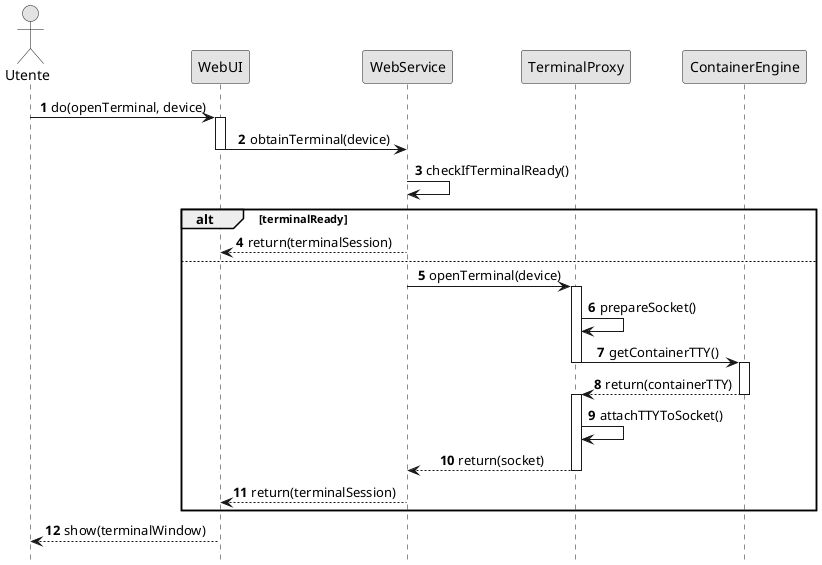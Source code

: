 
  ┌─┐
  ║"│
  └┬┘
  ┌┼┐
   │                       ┌─────┐                   ┌──────────┐              ┌─────────────┐          ┌───────────────┐
  ┌┴┐                      │WebUI│                   │WebService│              │TerminalProxy│          │ContainerEngine│
Utente                     └──┬──┘                   └────┬─────┘              └──────┬──────┘          └───────┬───────┘
  │1 do(openTerminal, device)┌┴┐                          │                           │                         │
  │ ────────────────────────>│ │                          │                           │                         │
  │                          │ │                          │                           │                         │
  │                          │ │ 2 obtainTerminal(device) │                           │                         │
  │                          │ │ ────────────────────────>│                           │                         │
  │                          └┬┘                          │                           │                         │
  │                           │                           │────┐                                                │
  │                           │                           │    │ <b>3</b>                                       │
  │                           │                           │<───┘ checkIfTerminalReady()                         │
  │                           │                           │                                                     │
  │                           │                           │                           │                         │
  │                           │                           │                           │                         │
  │              ╔══════╤═════╪═══════════════════════════╪═══════════════════════════╪═════════════════════════╪═════════════════╗
  │              ║ ALT  │  terminalReady                  │                           │                         │                 ║
  │              ╟──────┘     │                           │                           │                         │                 ║
  │              ║            │ 4 return(terminalSession) │                           │                         │                 ║
  │              ║            │ <─ ─ ─ ─ ─ ─ ─ ─ ─ ─ ─ ─ ─                            │                         │                 ║
  │              ╠════════════╪═══════════════════════════╪═══════════════════════════╪═════════════════════════╪═════════════════╣
  │              ║            │                           │                           │                         │                 ║
  │              ║            │                           │  5 openTerminal(device)  ┌┴┐                        │                 ║
  │              ║            │                           │ ────────────────────────>│ │                        │                 ║
  │              ║            │                           │                          │ │                        │                 ║
  │              ║            │                           │                          │ │────┐                   │                 ║
  │              ║            │                           │                          │ │    │ <b>6</b>          │                 ║
  │              ║            │                           │                          │ │<───┘ prepareSocket()   │                 ║
  │              ║            │                           │                          │ │                        │                 ║
  │              ║            │                           │                          │ │                        │                 ║
  │              ║            │                           │                          │ │  7 getContainerTTY()  ┌┴┐                ║
  │              ║            │                           │                          │ │ ─────────────────────>│ │                ║
  │              ║            │                           │                          └┬┘                       │ │                ║
  │              ║            │                           │                           │ 8 return(containerTTY) │ │                ║
  │              ║            │                           │                           │ <─ ─ ─ ─ ─ ─ ─ ─ ─ ─ ─ │ │                ║
  │              ║            │                           │                           │                        └┬┘                ║
  │              ║            │                           │                           │────┐                    │                 ║
  │              ║            │                           │                           │    │ <b>9</b>           │                 ║
  │              ║            │                           │                           │<───┘ attachTTYToSocket()│                 ║
  │              ║            │                           │                           │                         │                 ║
  │              ║            │                           │                           │                         │                 ║
  │              ║            │                           │     10 return(socket)     │                         │                 ║
  │              ║            │                           │ <─ ─ ─ ─ ─ ─ ─ ─ ─ ─ ─ ─ ─                          │                 ║
  │              ║            │                           │                           │                         │                 ║
  │              ║            │ 11 return(terminalSession)│                           │                         │                 ║
  │              ║            │ <─ ─ ─ ─ ─ ─ ─ ─ ─ ─ ─ ─ ─                            │                         │                 ║
  │              ╚════════════╪═══════════════════════════╪═══════════════════════════╪═════════════════════════╪═════════════════╝
  │                           │                           │                           │                         │
  │  12 show(terminalWindow)  │                           │                           │                         │
  │ <─ ─ ─ ─ ─ ─ ─ ─ ─ ─ ─ ─ ─                            │                           │                         │
  │                           │                           │                           │                         │

@startuml
autonumber
hide footbox
skinparam shadowing false
skinparam sequenceMessageAlign center
skinparam monochrome true

Actor Utente as u
participant WebUI as ui
participant WebService as ws
participant TerminalProxy as p
participant ContainerEngine as c

u -> ui : do(openTerminal, device)
activate ui
ui -> ws : obtainTerminal(device)
deactivate ui
ws -> ws : checkIfTerminalReady()
alt terminalReady
    ui <-- ws: return(terminalSession)
else
    ws -> p: openTerminal(device)
    activate p
    p -> p: prepareSocket()
    p -> c: getContainerTTY()
    deactivate p
    activate c
    p <-- c: return(containerTTY)
    deactivate c
    activate p
    p -> p: attachTTYToSocket()
    ws <-- p: return(socket)
    deactivate p
    ui <-- ws: return(terminalSession)
end
activate ui
u <-- ui: show(terminalWindow)
deactivate ui
@enduml
